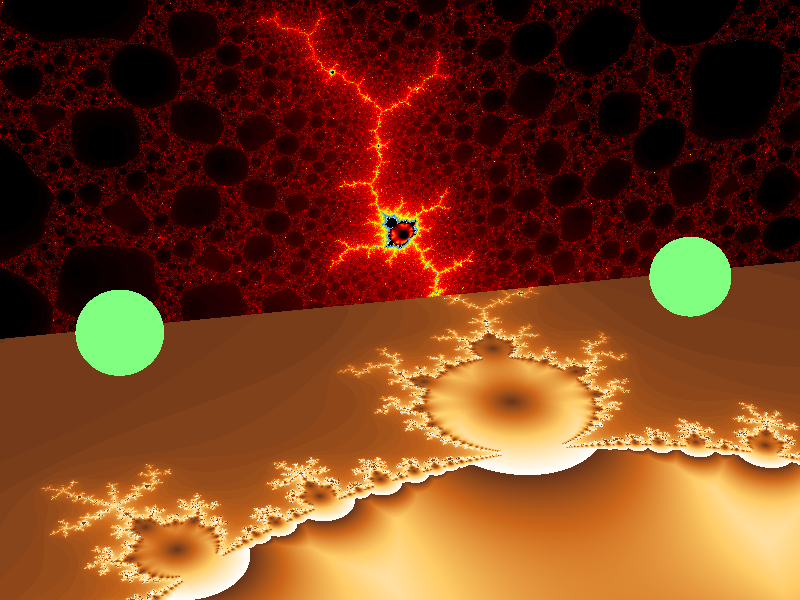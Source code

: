 // Persistence Of Vision raytracer version 3.5 sample file.
//	File: fractals2.pov
//	Last updated: 6/5/02
//	Author: Juha Nieminen
//	Description:
// Demonstrates the use of fractal patterns.
// The fractals used are:
// - Wall: A magnet2m pigment with interior type 1.
// - Floor: A mandelbrot pigment and normal with
//   interior type 1.
//
// -w320 -h240
// -w800 -h600 +a0.3

global_settings {
  max_trace_level 5
}

camera { location <-2,5,-10>*1.4 look_at -y angle 35 }
light_source { <0,0,-.1>,<1,.95,.8> }

// Magnet2m:
plane
{ -z,0
  pigment
  { magnet 2 mandel 300
    color_map
    { [0 rgb -.5]
      [.2 rgb x]
      [.3 rgb x+y]
      [.5 rgb <.2,.5,.9>]
      [1 rgb 1]
    }
    interior 1,200000
    translate <-1.693285,-.69524>
    scale 10000
  }
  finish { ambient 1 }
}

// Mandel:
plane
{ y,-1
  texture
  { pigment
    { mandel 50
      interior 1,5
      color_map
      { [0 rgb <.4,.2,.1>]
        [.3 rgb <.8,.4,.1>]
        [.6 rgb <1,.8,.4>]
        [1 rgb 1]
      }
    }
    normal
    { mandel 80 1
      interior 1,5
      slope_map { [0 <0,0>][.5 <.5,1>][1 <1,0>] }
    }
    finish { specular 1 reflection .3 }

    translate <.2,-1>
    scale 10
    rotate x*90
  }
}

union
{ sphere { <3.5,-.5,-1>,.5 }
  sphere { <-3.5,-.5,-1>,.5 }
  pigment { rgb <.5,1,.5> }
  finish { specular .8 reflection .5 }
}

